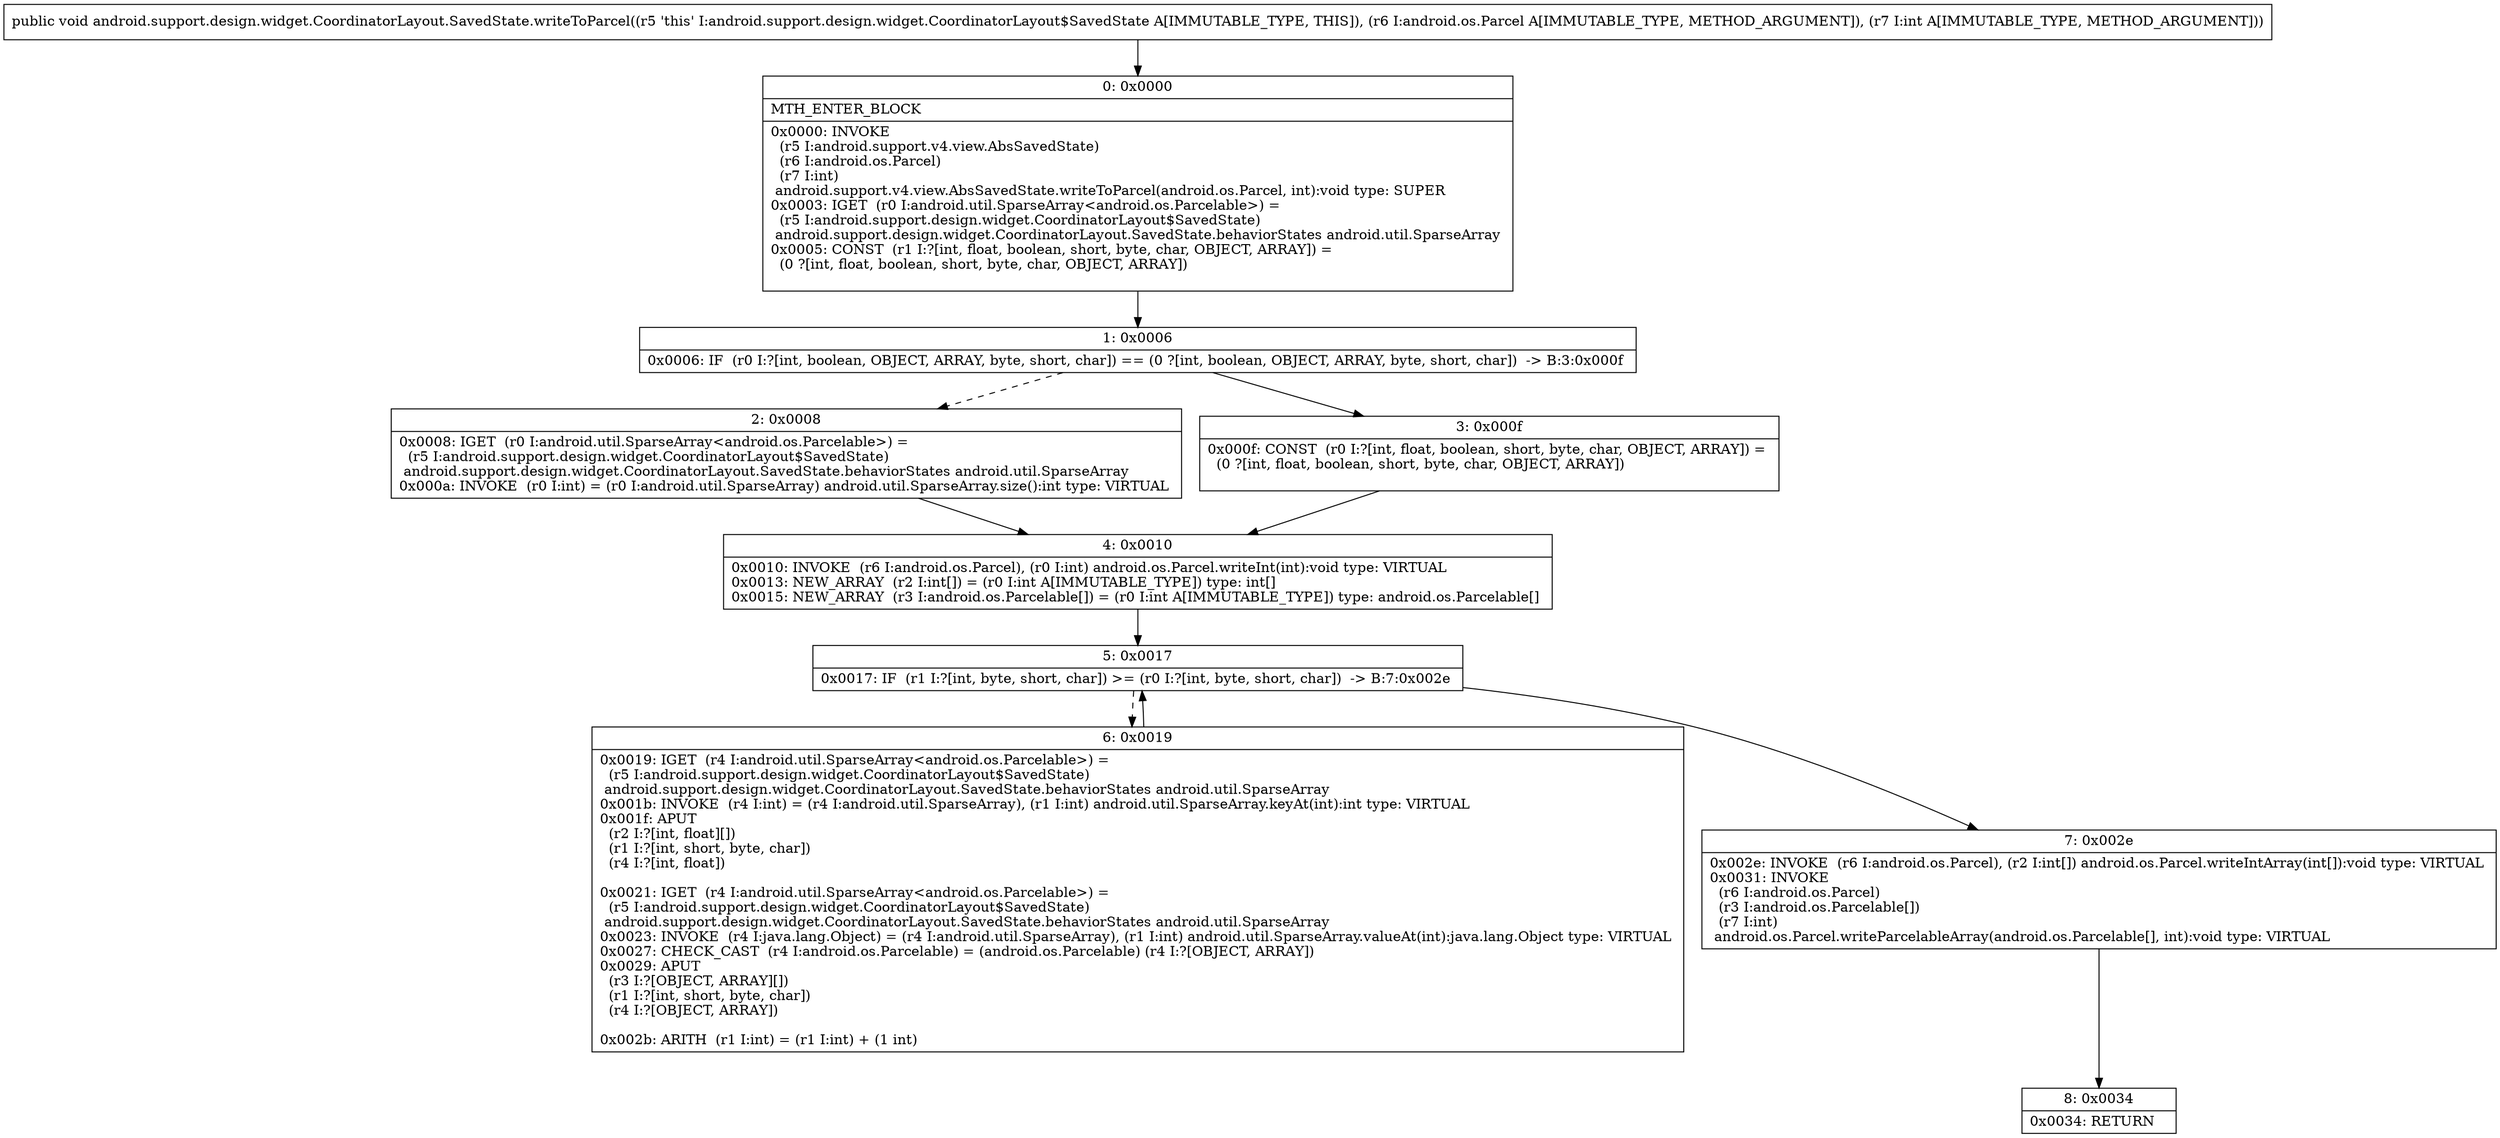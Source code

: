 digraph "CFG forandroid.support.design.widget.CoordinatorLayout.SavedState.writeToParcel(Landroid\/os\/Parcel;I)V" {
Node_0 [shape=record,label="{0\:\ 0x0000|MTH_ENTER_BLOCK\l|0x0000: INVOKE  \l  (r5 I:android.support.v4.view.AbsSavedState)\l  (r6 I:android.os.Parcel)\l  (r7 I:int)\l android.support.v4.view.AbsSavedState.writeToParcel(android.os.Parcel, int):void type: SUPER \l0x0003: IGET  (r0 I:android.util.SparseArray\<android.os.Parcelable\>) = \l  (r5 I:android.support.design.widget.CoordinatorLayout$SavedState)\l android.support.design.widget.CoordinatorLayout.SavedState.behaviorStates android.util.SparseArray \l0x0005: CONST  (r1 I:?[int, float, boolean, short, byte, char, OBJECT, ARRAY]) = \l  (0 ?[int, float, boolean, short, byte, char, OBJECT, ARRAY])\l \l}"];
Node_1 [shape=record,label="{1\:\ 0x0006|0x0006: IF  (r0 I:?[int, boolean, OBJECT, ARRAY, byte, short, char]) == (0 ?[int, boolean, OBJECT, ARRAY, byte, short, char])  \-\> B:3:0x000f \l}"];
Node_2 [shape=record,label="{2\:\ 0x0008|0x0008: IGET  (r0 I:android.util.SparseArray\<android.os.Parcelable\>) = \l  (r5 I:android.support.design.widget.CoordinatorLayout$SavedState)\l android.support.design.widget.CoordinatorLayout.SavedState.behaviorStates android.util.SparseArray \l0x000a: INVOKE  (r0 I:int) = (r0 I:android.util.SparseArray) android.util.SparseArray.size():int type: VIRTUAL \l}"];
Node_3 [shape=record,label="{3\:\ 0x000f|0x000f: CONST  (r0 I:?[int, float, boolean, short, byte, char, OBJECT, ARRAY]) = \l  (0 ?[int, float, boolean, short, byte, char, OBJECT, ARRAY])\l \l}"];
Node_4 [shape=record,label="{4\:\ 0x0010|0x0010: INVOKE  (r6 I:android.os.Parcel), (r0 I:int) android.os.Parcel.writeInt(int):void type: VIRTUAL \l0x0013: NEW_ARRAY  (r2 I:int[]) = (r0 I:int A[IMMUTABLE_TYPE]) type: int[] \l0x0015: NEW_ARRAY  (r3 I:android.os.Parcelable[]) = (r0 I:int A[IMMUTABLE_TYPE]) type: android.os.Parcelable[] \l}"];
Node_5 [shape=record,label="{5\:\ 0x0017|0x0017: IF  (r1 I:?[int, byte, short, char]) \>= (r0 I:?[int, byte, short, char])  \-\> B:7:0x002e \l}"];
Node_6 [shape=record,label="{6\:\ 0x0019|0x0019: IGET  (r4 I:android.util.SparseArray\<android.os.Parcelable\>) = \l  (r5 I:android.support.design.widget.CoordinatorLayout$SavedState)\l android.support.design.widget.CoordinatorLayout.SavedState.behaviorStates android.util.SparseArray \l0x001b: INVOKE  (r4 I:int) = (r4 I:android.util.SparseArray), (r1 I:int) android.util.SparseArray.keyAt(int):int type: VIRTUAL \l0x001f: APUT  \l  (r2 I:?[int, float][])\l  (r1 I:?[int, short, byte, char])\l  (r4 I:?[int, float])\l \l0x0021: IGET  (r4 I:android.util.SparseArray\<android.os.Parcelable\>) = \l  (r5 I:android.support.design.widget.CoordinatorLayout$SavedState)\l android.support.design.widget.CoordinatorLayout.SavedState.behaviorStates android.util.SparseArray \l0x0023: INVOKE  (r4 I:java.lang.Object) = (r4 I:android.util.SparseArray), (r1 I:int) android.util.SparseArray.valueAt(int):java.lang.Object type: VIRTUAL \l0x0027: CHECK_CAST  (r4 I:android.os.Parcelable) = (android.os.Parcelable) (r4 I:?[OBJECT, ARRAY]) \l0x0029: APUT  \l  (r3 I:?[OBJECT, ARRAY][])\l  (r1 I:?[int, short, byte, char])\l  (r4 I:?[OBJECT, ARRAY])\l \l0x002b: ARITH  (r1 I:int) = (r1 I:int) + (1 int) \l}"];
Node_7 [shape=record,label="{7\:\ 0x002e|0x002e: INVOKE  (r6 I:android.os.Parcel), (r2 I:int[]) android.os.Parcel.writeIntArray(int[]):void type: VIRTUAL \l0x0031: INVOKE  \l  (r6 I:android.os.Parcel)\l  (r3 I:android.os.Parcelable[])\l  (r7 I:int)\l android.os.Parcel.writeParcelableArray(android.os.Parcelable[], int):void type: VIRTUAL \l}"];
Node_8 [shape=record,label="{8\:\ 0x0034|0x0034: RETURN   \l}"];
MethodNode[shape=record,label="{public void android.support.design.widget.CoordinatorLayout.SavedState.writeToParcel((r5 'this' I:android.support.design.widget.CoordinatorLayout$SavedState A[IMMUTABLE_TYPE, THIS]), (r6 I:android.os.Parcel A[IMMUTABLE_TYPE, METHOD_ARGUMENT]), (r7 I:int A[IMMUTABLE_TYPE, METHOD_ARGUMENT])) }"];
MethodNode -> Node_0;
Node_0 -> Node_1;
Node_1 -> Node_2[style=dashed];
Node_1 -> Node_3;
Node_2 -> Node_4;
Node_3 -> Node_4;
Node_4 -> Node_5;
Node_5 -> Node_6[style=dashed];
Node_5 -> Node_7;
Node_6 -> Node_5;
Node_7 -> Node_8;
}

